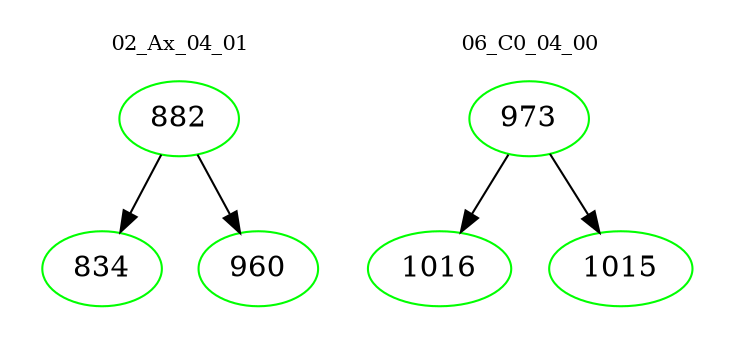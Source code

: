 digraph{
subgraph cluster_0 {
color = white
label = "02_Ax_04_01";
fontsize=10;
T0_882 [label="882", color="green"]
T0_882 -> T0_834 [color="black"]
T0_834 [label="834", color="green"]
T0_882 -> T0_960 [color="black"]
T0_960 [label="960", color="green"]
}
subgraph cluster_1 {
color = white
label = "06_C0_04_00";
fontsize=10;
T1_973 [label="973", color="green"]
T1_973 -> T1_1016 [color="black"]
T1_1016 [label="1016", color="green"]
T1_973 -> T1_1015 [color="black"]
T1_1015 [label="1015", color="green"]
}
}
